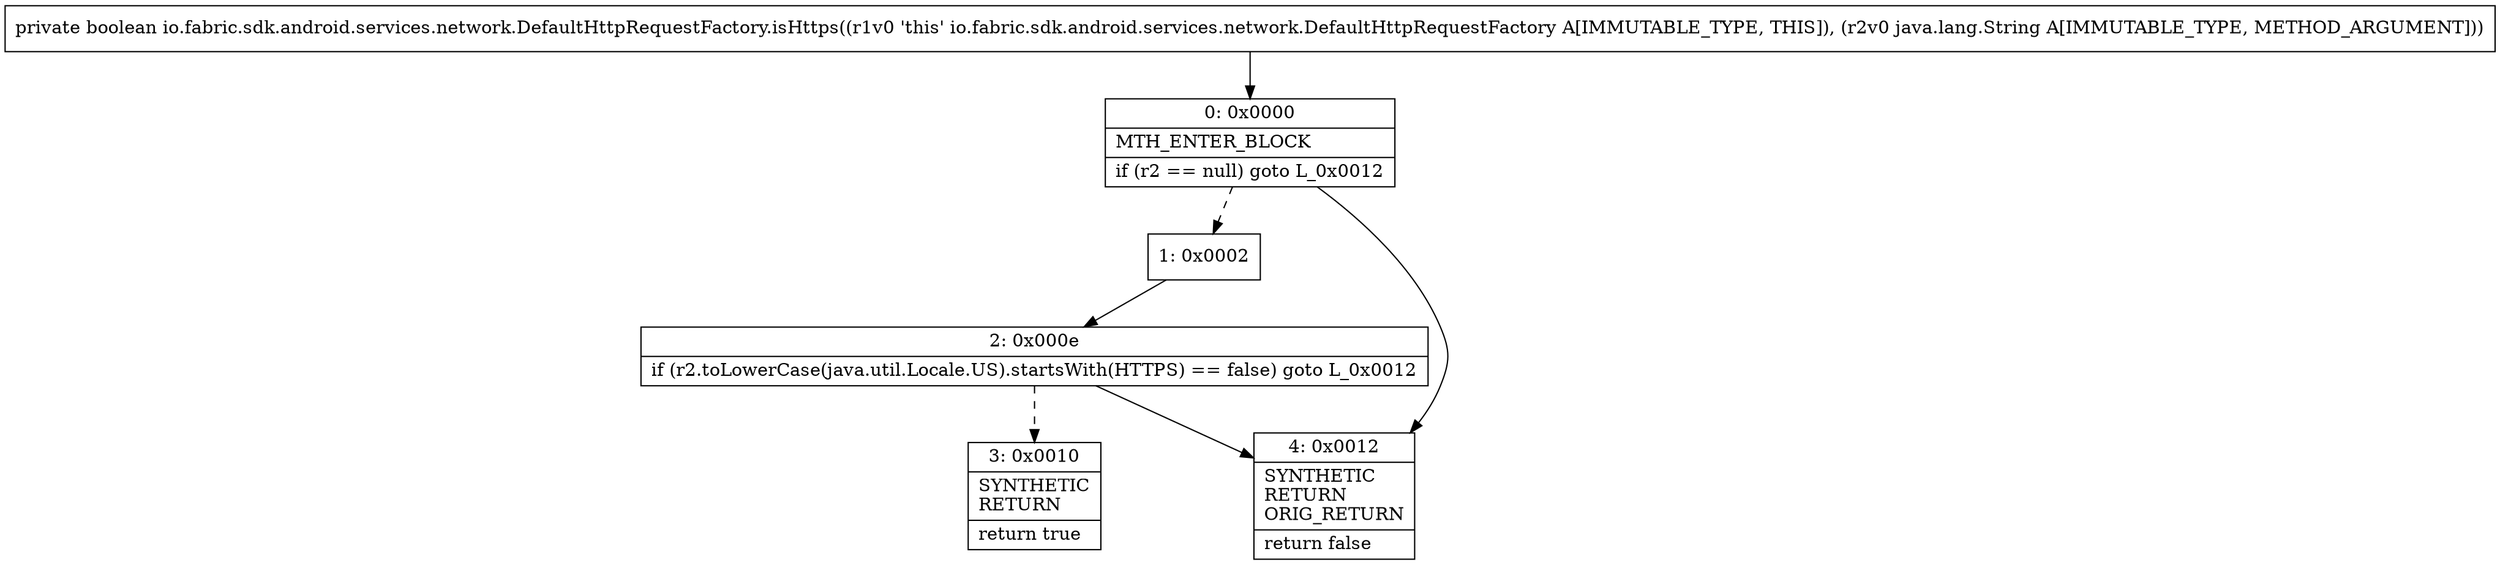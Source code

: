 digraph "CFG forio.fabric.sdk.android.services.network.DefaultHttpRequestFactory.isHttps(Ljava\/lang\/String;)Z" {
Node_0 [shape=record,label="{0\:\ 0x0000|MTH_ENTER_BLOCK\l|if (r2 == null) goto L_0x0012\l}"];
Node_1 [shape=record,label="{1\:\ 0x0002}"];
Node_2 [shape=record,label="{2\:\ 0x000e|if (r2.toLowerCase(java.util.Locale.US).startsWith(HTTPS) == false) goto L_0x0012\l}"];
Node_3 [shape=record,label="{3\:\ 0x0010|SYNTHETIC\lRETURN\l|return true\l}"];
Node_4 [shape=record,label="{4\:\ 0x0012|SYNTHETIC\lRETURN\lORIG_RETURN\l|return false\l}"];
MethodNode[shape=record,label="{private boolean io.fabric.sdk.android.services.network.DefaultHttpRequestFactory.isHttps((r1v0 'this' io.fabric.sdk.android.services.network.DefaultHttpRequestFactory A[IMMUTABLE_TYPE, THIS]), (r2v0 java.lang.String A[IMMUTABLE_TYPE, METHOD_ARGUMENT])) }"];
MethodNode -> Node_0;
Node_0 -> Node_1[style=dashed];
Node_0 -> Node_4;
Node_1 -> Node_2;
Node_2 -> Node_3[style=dashed];
Node_2 -> Node_4;
}

